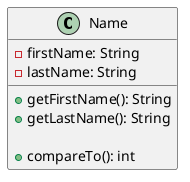 @startuml
'https://plantuml.com/class-diagram

class Name {
    -firstName: String
    -lastName: String

    +getFirstName(): String
    +getLastName(): String

    +compareTo(): int
}
@enduml
